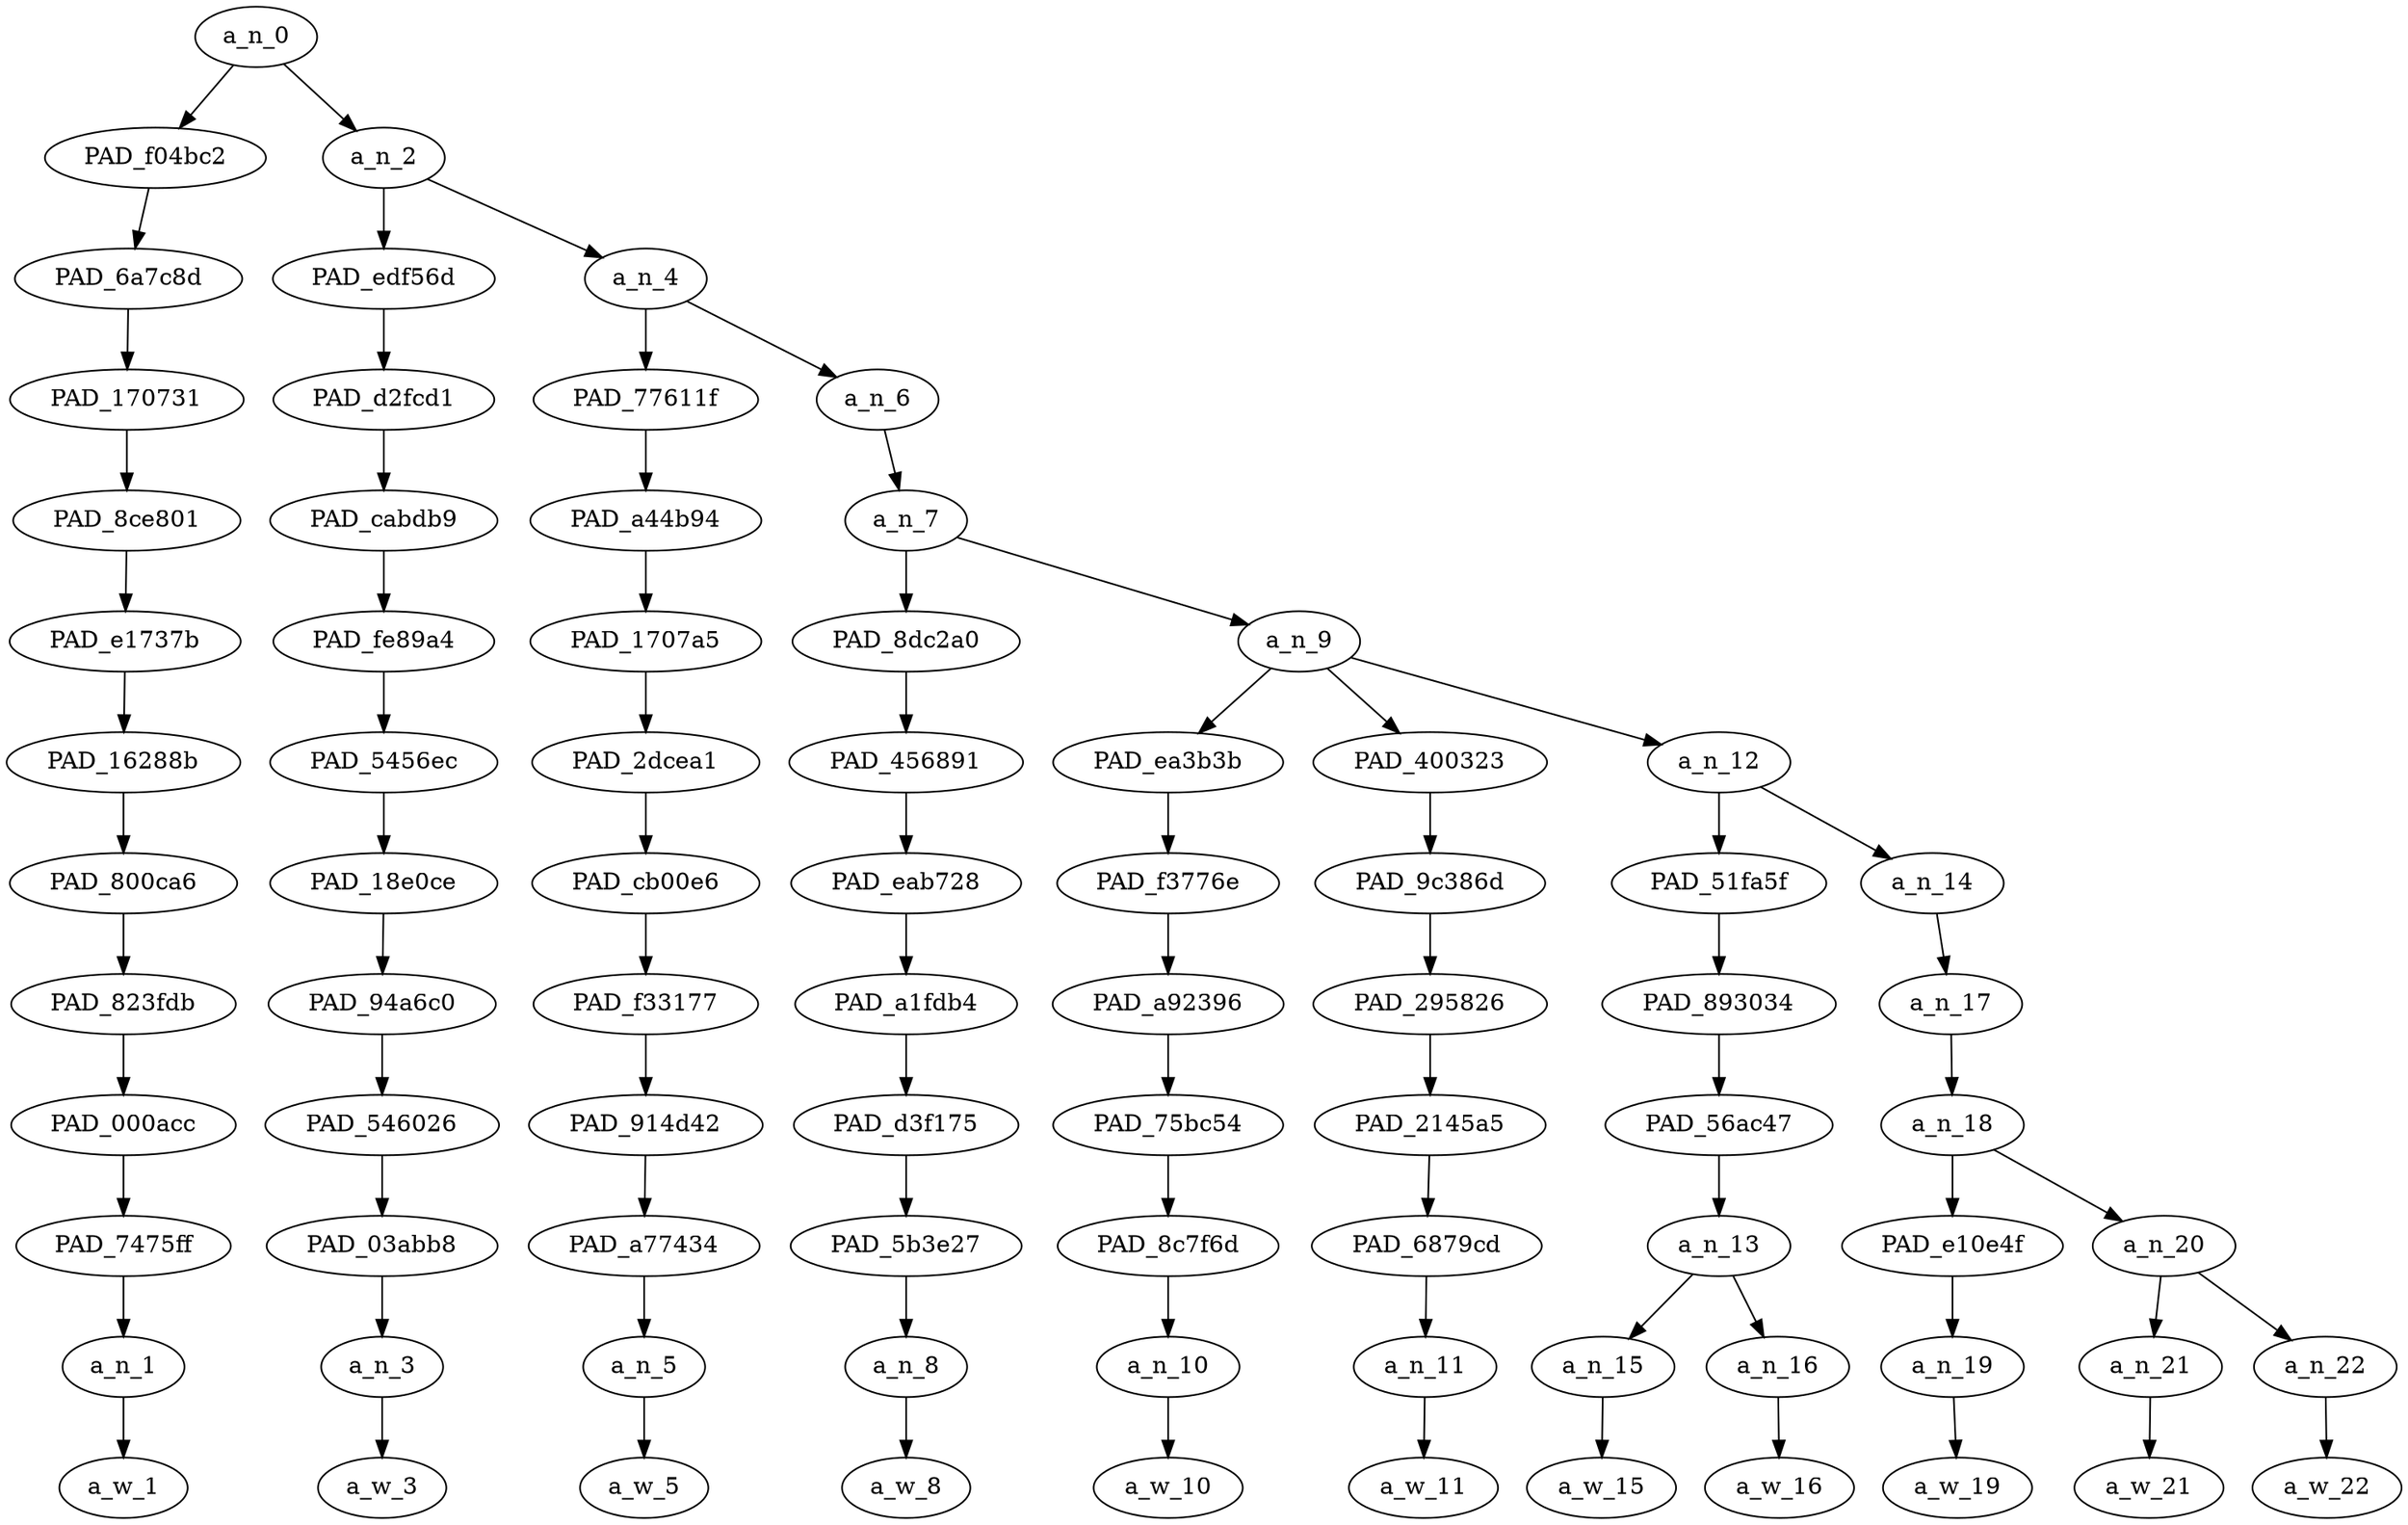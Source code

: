 strict digraph "" {
	a_n_0	[div_dir=1,
		index=0,
		level=12,
		pos="1.0338541666666667,12!",
		text_span="[0, 1, 2, 3, 4, 5, 6, 7, 8, 9, 10]",
		value=1.00000000];
	PAD_f04bc2	[div_dir=1,
		index=0,
		level=11,
		pos="0.0,11!",
		text_span="[0]",
		value=0.05450987];
	a_n_0 -> PAD_f04bc2;
	a_n_2	[div_dir=1,
		index=1,
		level=11,
		pos="2.0677083333333335,11!",
		text_span="[1, 2, 3, 4, 5, 6, 7, 8, 9, 10]",
		value=0.94412386];
	a_n_0 -> a_n_2;
	PAD_6a7c8d	[div_dir=1,
		index=0,
		level=10,
		pos="0.0,10!",
		text_span="[0]",
		value=0.05450987];
	PAD_f04bc2 -> PAD_6a7c8d;
	PAD_170731	[div_dir=1,
		index=0,
		level=9,
		pos="0.0,9!",
		text_span="[0]",
		value=0.05450987];
	PAD_6a7c8d -> PAD_170731;
	PAD_8ce801	[div_dir=1,
		index=0,
		level=8,
		pos="0.0,8!",
		text_span="[0]",
		value=0.05450987];
	PAD_170731 -> PAD_8ce801;
	PAD_e1737b	[div_dir=1,
		index=0,
		level=7,
		pos="0.0,7!",
		text_span="[0]",
		value=0.05450987];
	PAD_8ce801 -> PAD_e1737b;
	PAD_16288b	[div_dir=1,
		index=0,
		level=6,
		pos="0.0,6!",
		text_span="[0]",
		value=0.05450987];
	PAD_e1737b -> PAD_16288b;
	PAD_800ca6	[div_dir=1,
		index=0,
		level=5,
		pos="0.0,5!",
		text_span="[0]",
		value=0.05450987];
	PAD_16288b -> PAD_800ca6;
	PAD_823fdb	[div_dir=1,
		index=0,
		level=4,
		pos="0.0,4!",
		text_span="[0]",
		value=0.05450987];
	PAD_800ca6 -> PAD_823fdb;
	PAD_000acc	[div_dir=1,
		index=0,
		level=3,
		pos="0.0,3!",
		text_span="[0]",
		value=0.05450987];
	PAD_823fdb -> PAD_000acc;
	PAD_7475ff	[div_dir=1,
		index=0,
		level=2,
		pos="0.0,2!",
		text_span="[0]",
		value=0.05450987];
	PAD_000acc -> PAD_7475ff;
	a_n_1	[div_dir=1,
		index=0,
		level=1,
		pos="0.0,1!",
		text_span="[0]",
		value=0.05450987];
	PAD_7475ff -> a_n_1;
	a_w_1	[div_dir=0,
		index=0,
		level=0,
		pos="0,0!",
		text_span="[0]",
		value=they];
	a_n_1 -> a_w_1;
	PAD_edf56d	[div_dir=1,
		index=1,
		level=10,
		pos="1.0,10!",
		text_span="[1]",
		value=0.03632531];
	a_n_2 -> PAD_edf56d;
	a_n_4	[div_dir=1,
		index=2,
		level=10,
		pos="3.135416666666667,10!",
		text_span="[2, 3, 4, 5, 6, 7, 8, 9, 10]",
		value=0.90654021];
	a_n_2 -> a_n_4;
	PAD_d2fcd1	[div_dir=1,
		index=1,
		level=9,
		pos="1.0,9!",
		text_span="[1]",
		value=0.03632531];
	PAD_edf56d -> PAD_d2fcd1;
	PAD_cabdb9	[div_dir=1,
		index=1,
		level=8,
		pos="1.0,8!",
		text_span="[1]",
		value=0.03632531];
	PAD_d2fcd1 -> PAD_cabdb9;
	PAD_fe89a4	[div_dir=1,
		index=1,
		level=7,
		pos="1.0,7!",
		text_span="[1]",
		value=0.03632531];
	PAD_cabdb9 -> PAD_fe89a4;
	PAD_5456ec	[div_dir=1,
		index=1,
		level=6,
		pos="1.0,6!",
		text_span="[1]",
		value=0.03632531];
	PAD_fe89a4 -> PAD_5456ec;
	PAD_18e0ce	[div_dir=1,
		index=1,
		level=5,
		pos="1.0,5!",
		text_span="[1]",
		value=0.03632531];
	PAD_5456ec -> PAD_18e0ce;
	PAD_94a6c0	[div_dir=1,
		index=1,
		level=4,
		pos="1.0,4!",
		text_span="[1]",
		value=0.03632531];
	PAD_18e0ce -> PAD_94a6c0;
	PAD_546026	[div_dir=1,
		index=1,
		level=3,
		pos="1.0,3!",
		text_span="[1]",
		value=0.03632531];
	PAD_94a6c0 -> PAD_546026;
	PAD_03abb8	[div_dir=1,
		index=1,
		level=2,
		pos="1.0,2!",
		text_span="[1]",
		value=0.03632531];
	PAD_546026 -> PAD_03abb8;
	a_n_3	[div_dir=1,
		index=1,
		level=1,
		pos="1.0,1!",
		text_span="[1]",
		value=0.03632531];
	PAD_03abb8 -> a_n_3;
	a_w_3	[div_dir=0,
		index=1,
		level=0,
		pos="1,0!",
		text_span="[1]",
		value=are];
	a_n_3 -> a_w_3;
	PAD_77611f	[div_dir=-1,
		index=2,
		level=9,
		pos="2.0,9!",
		text_span="[2]",
		value=0.04391489];
	a_n_4 -> PAD_77611f;
	a_n_6	[div_dir=1,
		index=3,
		level=9,
		pos="4.270833333333334,9!",
		text_span="[3, 4, 5, 6, 7, 8, 9, 10]",
		value=0.86132464];
	a_n_4 -> a_n_6;
	PAD_a44b94	[div_dir=-1,
		index=2,
		level=8,
		pos="2.0,8!",
		text_span="[2]",
		value=0.04391489];
	PAD_77611f -> PAD_a44b94;
	PAD_1707a5	[div_dir=-1,
		index=2,
		level=7,
		pos="2.0,7!",
		text_span="[2]",
		value=0.04391489];
	PAD_a44b94 -> PAD_1707a5;
	PAD_2dcea1	[div_dir=-1,
		index=2,
		level=6,
		pos="2.0,6!",
		text_span="[2]",
		value=0.04391489];
	PAD_1707a5 -> PAD_2dcea1;
	PAD_cb00e6	[div_dir=-1,
		index=2,
		level=5,
		pos="2.0,5!",
		text_span="[2]",
		value=0.04391489];
	PAD_2dcea1 -> PAD_cb00e6;
	PAD_f33177	[div_dir=-1,
		index=2,
		level=4,
		pos="2.0,4!",
		text_span="[2]",
		value=0.04391489];
	PAD_cb00e6 -> PAD_f33177;
	PAD_914d42	[div_dir=-1,
		index=2,
		level=3,
		pos="2.0,3!",
		text_span="[2]",
		value=0.04391489];
	PAD_f33177 -> PAD_914d42;
	PAD_a77434	[div_dir=-1,
		index=2,
		level=2,
		pos="2.0,2!",
		text_span="[2]",
		value=0.04391489];
	PAD_914d42 -> PAD_a77434;
	a_n_5	[div_dir=-1,
		index=2,
		level=1,
		pos="2.0,1!",
		text_span="[2]",
		value=0.04391489];
	PAD_a77434 -> a_n_5;
	a_w_5	[div_dir=0,
		index=2,
		level=0,
		pos="2,0!",
		text_span="[2]",
		value=going];
	a_n_5 -> a_w_5;
	a_n_7	[div_dir=1,
		index=3,
		level=8,
		pos="4.270833333333334,8!",
		text_span="[3, 4, 5, 6, 7, 8, 9, 10]",
		value=0.85996584];
	a_n_6 -> a_n_7;
	PAD_8dc2a0	[div_dir=1,
		index=3,
		level=7,
		pos="3.0,7!",
		text_span="[3]",
		value=0.03103483];
	a_n_7 -> PAD_8dc2a0;
	a_n_9	[div_dir=1,
		index=4,
		level=7,
		pos="5.541666666666667,7!",
		text_span="[4, 5, 6, 7, 8, 9, 10]",
		value=0.82757221];
	a_n_7 -> a_n_9;
	PAD_456891	[div_dir=1,
		index=3,
		level=6,
		pos="3.0,6!",
		text_span="[3]",
		value=0.03103483];
	PAD_8dc2a0 -> PAD_456891;
	PAD_eab728	[div_dir=1,
		index=3,
		level=5,
		pos="3.0,5!",
		text_span="[3]",
		value=0.03103483];
	PAD_456891 -> PAD_eab728;
	PAD_a1fdb4	[div_dir=1,
		index=3,
		level=4,
		pos="3.0,4!",
		text_span="[3]",
		value=0.03103483];
	PAD_eab728 -> PAD_a1fdb4;
	PAD_d3f175	[div_dir=1,
		index=3,
		level=3,
		pos="3.0,3!",
		text_span="[3]",
		value=0.03103483];
	PAD_a1fdb4 -> PAD_d3f175;
	PAD_5b3e27	[div_dir=1,
		index=3,
		level=2,
		pos="3.0,2!",
		text_span="[3]",
		value=0.03103483];
	PAD_d3f175 -> PAD_5b3e27;
	a_n_8	[div_dir=1,
		index=3,
		level=1,
		pos="3.0,1!",
		text_span="[3]",
		value=0.03103483];
	PAD_5b3e27 -> a_n_8;
	a_w_8	[div_dir=0,
		index=3,
		level=0,
		pos="3,0!",
		text_span="[3]",
		value=to];
	a_n_8 -> a_w_8;
	PAD_ea3b3b	[div_dir=-1,
		index=4,
		level=6,
		pos="4.0,6!",
		text_span="[4]",
		value=0.03851922];
	a_n_9 -> PAD_ea3b3b;
	PAD_400323	[div_dir=1,
		index=5,
		level=6,
		pos="5.0,6!",
		text_span="[5]",
		value=0.03355603];
	a_n_9 -> PAD_400323;
	a_n_12	[div_dir=1,
		index=6,
		level=6,
		pos="7.625,6!",
		text_span="[6, 7, 8, 9, 10]",
		value=0.75410381];
	a_n_9 -> a_n_12;
	PAD_f3776e	[div_dir=-1,
		index=4,
		level=5,
		pos="4.0,5!",
		text_span="[4]",
		value=0.03851922];
	PAD_ea3b3b -> PAD_f3776e;
	PAD_a92396	[div_dir=-1,
		index=4,
		level=4,
		pos="4.0,4!",
		text_span="[4]",
		value=0.03851922];
	PAD_f3776e -> PAD_a92396;
	PAD_75bc54	[div_dir=-1,
		index=4,
		level=3,
		pos="4.0,3!",
		text_span="[4]",
		value=0.03851922];
	PAD_a92396 -> PAD_75bc54;
	PAD_8c7f6d	[div_dir=-1,
		index=4,
		level=2,
		pos="4.0,2!",
		text_span="[4]",
		value=0.03851922];
	PAD_75bc54 -> PAD_8c7f6d;
	a_n_10	[div_dir=-1,
		index=4,
		level=1,
		pos="4.0,1!",
		text_span="[4]",
		value=0.03851922];
	PAD_8c7f6d -> a_n_10;
	a_w_10	[div_dir=0,
		index=4,
		level=0,
		pos="4,0!",
		text_span="[4]",
		value=figure];
	a_n_10 -> a_w_10;
	PAD_9c386d	[div_dir=1,
		index=5,
		level=5,
		pos="5.0,5!",
		text_span="[5]",
		value=0.03355603];
	PAD_400323 -> PAD_9c386d;
	PAD_295826	[div_dir=1,
		index=5,
		level=4,
		pos="5.0,4!",
		text_span="[5]",
		value=0.03355603];
	PAD_9c386d -> PAD_295826;
	PAD_2145a5	[div_dir=1,
		index=5,
		level=3,
		pos="5.0,3!",
		text_span="[5]",
		value=0.03355603];
	PAD_295826 -> PAD_2145a5;
	PAD_6879cd	[div_dir=1,
		index=5,
		level=2,
		pos="5.0,2!",
		text_span="[5]",
		value=0.03355603];
	PAD_2145a5 -> PAD_6879cd;
	a_n_11	[div_dir=1,
		index=5,
		level=1,
		pos="5.0,1!",
		text_span="[5]",
		value=0.03355603];
	PAD_6879cd -> a_n_11;
	a_w_11	[div_dir=0,
		index=5,
		level=0,
		pos="5,0!",
		text_span="[5]",
		value=out];
	a_n_11 -> a_w_11;
	PAD_51fa5f	[div_dir=1,
		index=6,
		level=5,
		pos="6.5,5!",
		text_span="[6, 7]",
		value=0.08038693];
	a_n_12 -> PAD_51fa5f;
	a_n_14	[div_dir=1,
		index=7,
		level=5,
		pos="8.75,5!",
		text_span="[8, 9, 10]",
		value=0.67219884];
	a_n_12 -> a_n_14;
	PAD_893034	[div_dir=1,
		index=6,
		level=4,
		pos="6.5,4!",
		text_span="[6, 7]",
		value=0.08038693];
	PAD_51fa5f -> PAD_893034;
	PAD_56ac47	[div_dir=1,
		index=6,
		level=3,
		pos="6.5,3!",
		text_span="[6, 7]",
		value=0.08038693];
	PAD_893034 -> PAD_56ac47;
	a_n_13	[div_dir=1,
		index=6,
		level=2,
		pos="6.5,2!",
		text_span="[6, 7]",
		value=0.08038693];
	PAD_56ac47 -> a_n_13;
	a_n_15	[div_dir=1,
		index=6,
		level=1,
		pos="6.0,1!",
		text_span="[6]",
		value=0.03230673];
	a_n_13 -> a_n_15;
	a_n_16	[div_dir=1,
		index=7,
		level=1,
		pos="7.0,1!",
		text_span="[7]",
		value=0.04797252];
	a_n_13 -> a_n_16;
	a_w_15	[div_dir=0,
		index=6,
		level=0,
		pos="6,0!",
		text_span="[6]",
		value=a];
	a_n_15 -> a_w_15;
	a_w_16	[div_dir=0,
		index=7,
		level=0,
		pos="7,0!",
		text_span="[7]",
		value=way];
	a_n_16 -> a_w_16;
	a_n_17	[div_dir=1,
		index=7,
		level=4,
		pos="8.75,4!",
		text_span="[8, 9, 10]",
		value=0.67050992];
	a_n_14 -> a_n_17;
	a_n_18	[div_dir=1,
		index=7,
		level=3,
		pos="8.75,3!",
		text_span="[8, 9, 10]",
		value=0.66882100];
	a_n_17 -> a_n_18;
	PAD_e10e4f	[div_dir=-1,
		index=7,
		level=2,
		pos="8.0,2!",
		text_span="[8]",
		value=0.06551695];
	a_n_18 -> PAD_e10e4f;
	a_n_20	[div_dir=1,
		index=8,
		level=2,
		pos="9.5,2!",
		text_span="[9, 10]",
		value=0.60161513];
	a_n_18 -> a_n_20;
	a_n_19	[div_dir=-1,
		index=8,
		level=1,
		pos="8.0,1!",
		text_span="[8]",
		value=0.06551695];
	PAD_e10e4f -> a_n_19;
	a_w_19	[div_dir=0,
		index=8,
		level=0,
		pos="8,0!",
		text_span="[8]",
		value=to1];
	a_n_19 -> a_w_19;
	a_n_21	[div_dir=1,
		index=9,
		level=1,
		pos="9.0,1!",
		text_span="[9]",
		value=0.36750539];
	a_n_20 -> a_n_21;
	a_n_22	[div_dir=1,
		index=10,
		level=1,
		pos="10.0,1!",
		text_span="[10]",
		value=0.23226783];
	a_n_20 -> a_n_22;
	a_w_21	[div_dir=0,
		index=9,
		level=0,
		pos="9,0!",
		text_span="[9]",
		value=kike];
	a_n_21 -> a_w_21;
	a_w_22	[div_dir=0,
		index=10,
		level=0,
		pos="10,0!",
		text_span="[10]",
		value=bitcoin];
	a_n_22 -> a_w_22;
}
